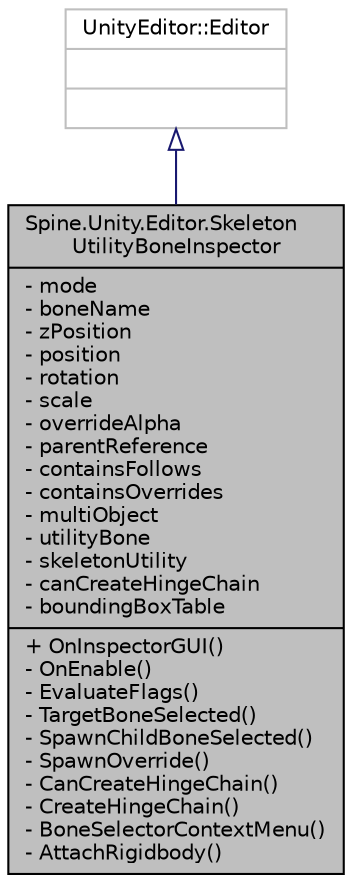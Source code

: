 digraph "Spine.Unity.Editor.SkeletonUtilityBoneInspector"
{
 // LATEX_PDF_SIZE
  edge [fontname="Helvetica",fontsize="10",labelfontname="Helvetica",labelfontsize="10"];
  node [fontname="Helvetica",fontsize="10",shape=record];
  Node1 [label="{Spine.Unity.Editor.Skeleton\lUtilityBoneInspector\n|- mode\l- boneName\l- zPosition\l- position\l- rotation\l- scale\l- overrideAlpha\l- parentReference\l- containsFollows\l- containsOverrides\l- multiObject\l- utilityBone\l- skeletonUtility\l- canCreateHingeChain\l- boundingBoxTable\l|+ OnInspectorGUI()\l- OnEnable()\l- EvaluateFlags()\l- TargetBoneSelected()\l- SpawnChildBoneSelected()\l- SpawnOverride()\l- CanCreateHingeChain()\l- CreateHingeChain()\l- BoneSelectorContextMenu()\l- AttachRigidbody()\l}",height=0.2,width=0.4,color="black", fillcolor="grey75", style="filled", fontcolor="black",tooltip=" "];
  Node2 -> Node1 [dir="back",color="midnightblue",fontsize="10",style="solid",arrowtail="onormal",fontname="Helvetica"];
  Node2 [label="{UnityEditor::Editor\n||}",height=0.2,width=0.4,color="grey75", fillcolor="white", style="filled",tooltip=" "];
}
